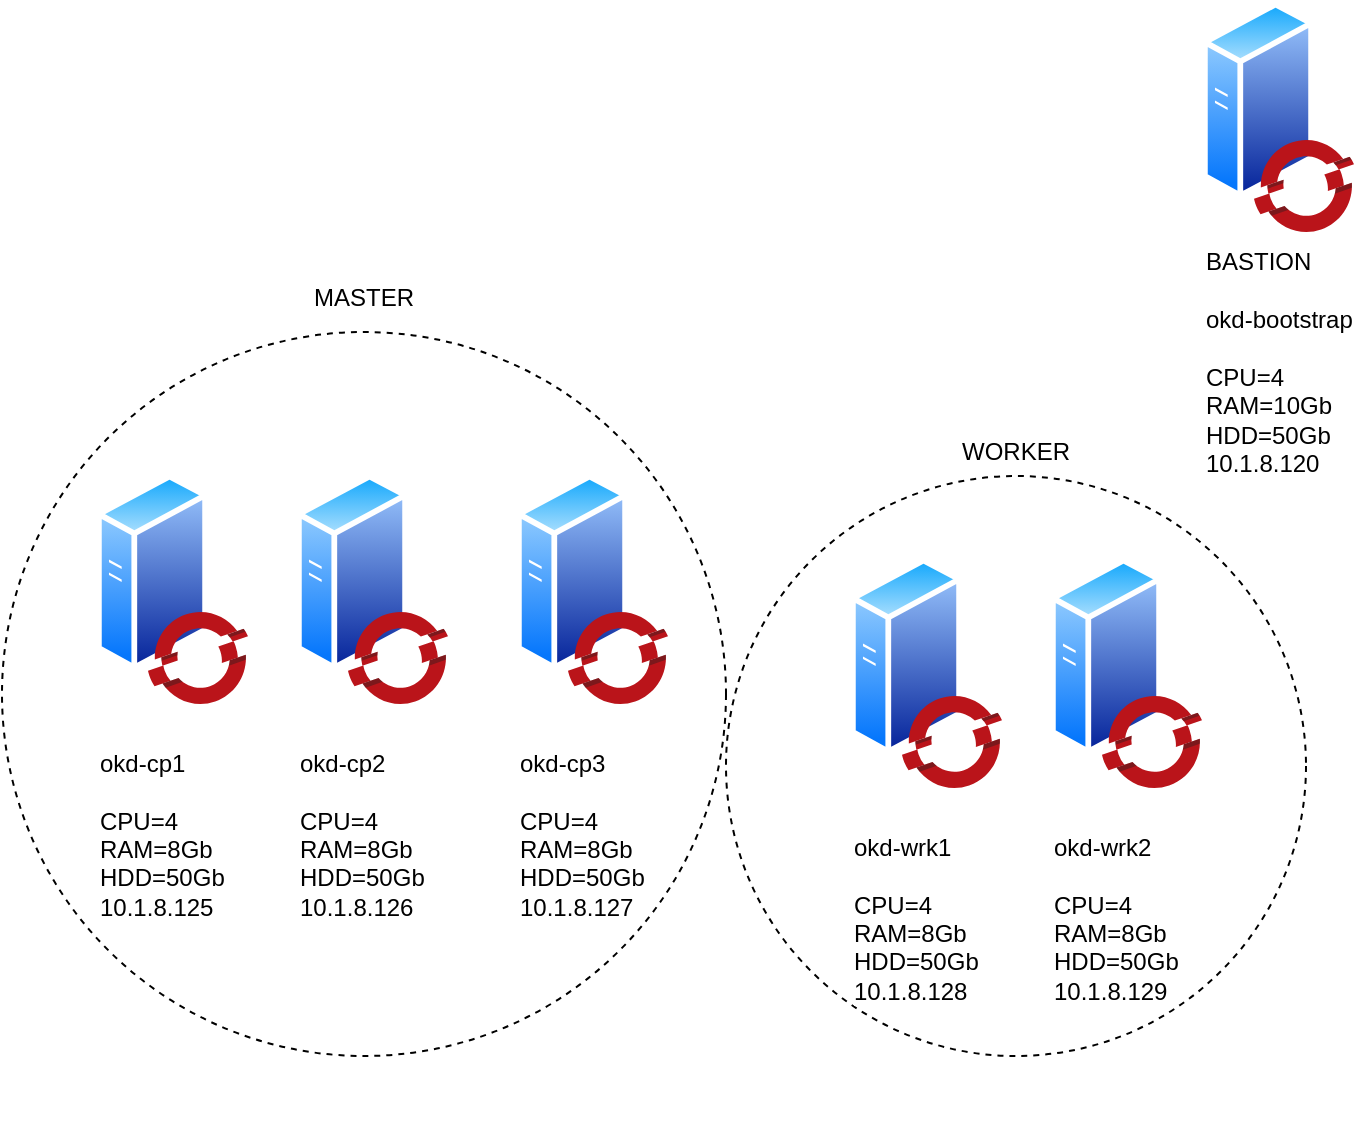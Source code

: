<mxfile version="14.1.8" type="github">
  <diagram id="qKItS9ODfsw4xPVkSacJ" name="Page-1">
    <mxGraphModel dx="946" dy="1745" grid="1" gridSize="10" guides="1" tooltips="1" connect="1" arrows="1" fold="1" page="1" pageScale="1" pageWidth="850" pageHeight="1100" math="0" shadow="0">
      <root>
        <mxCell id="0" />
        <mxCell id="1" parent="0" />
        <mxCell id="k5iY01TgsLt5zAKxNToZ-22" value="&lt;pre&gt;&lt;font face=&quot;Helvetica&quot;&gt;MASTER&lt;/font&gt;&lt;/pre&gt;&lt;pre&gt;&lt;font face=&quot;Helvetica&quot;&gt;&lt;br&gt;&lt;/font&gt;&lt;/pre&gt;&lt;pre&gt;&lt;font face=&quot;Helvetica&quot;&gt;&lt;br&gt;&lt;/font&gt;&lt;/pre&gt;&lt;pre&gt;&lt;font face=&quot;Helvetica&quot;&gt;&lt;br&gt;&lt;/font&gt;&lt;/pre&gt;&lt;pre&gt;&lt;font face=&quot;Helvetica&quot;&gt;&lt;br&gt;&lt;/font&gt;&lt;/pre&gt;&lt;pre&gt;&lt;font face=&quot;Helvetica&quot;&gt;&lt;br&gt;&lt;/font&gt;&lt;/pre&gt;&lt;pre&gt;&lt;font face=&quot;Helvetica&quot;&gt;&lt;br&gt;&lt;/font&gt;&lt;/pre&gt;&lt;pre&gt;&lt;font face=&quot;Helvetica&quot;&gt;&lt;br&gt;&lt;/font&gt;&lt;/pre&gt;&lt;pre&gt;&lt;font face=&quot;Helvetica&quot;&gt;&lt;br&gt;&lt;/font&gt;&lt;/pre&gt;&lt;pre&gt;&lt;font face=&quot;Helvetica&quot;&gt;&lt;br&gt;&lt;/font&gt;&lt;/pre&gt;&lt;pre&gt;&lt;font face=&quot;Helvetica&quot;&gt;&lt;br&gt;&lt;/font&gt;&lt;/pre&gt;&lt;pre&gt;&lt;font face=&quot;Helvetica&quot;&gt;&lt;br&gt;&lt;/font&gt;&lt;/pre&gt;&lt;pre&gt;&lt;font face=&quot;Helvetica&quot;&gt;&lt;br&gt;&lt;/font&gt;&lt;/pre&gt;&lt;pre&gt;&lt;font face=&quot;Helvetica&quot;&gt;&lt;br&gt;&lt;/font&gt;&lt;/pre&gt;&lt;pre&gt;&lt;font face=&quot;Helvetica&quot;&gt;&lt;br&gt;&lt;/font&gt;&lt;/pre&gt;&lt;pre&gt;&lt;br&gt;&lt;/pre&gt;" style="ellipse;whiteSpace=wrap;html=1;aspect=fixed;gradientColor=#ffffff;fillColor=none;dashed=1;shadow=0;sketch=0;" parent="1" vertex="1">
          <mxGeometry x="78" y="-442" width="362" height="362" as="geometry" />
        </mxCell>
        <mxCell id="k5iY01TgsLt5zAKxNToZ-19" value="" style="group" parent="1" vertex="1" connectable="0">
          <mxGeometry x="330" y="-370" width="110" height="330" as="geometry" />
        </mxCell>
        <mxCell id="k5iY01TgsLt5zAKxNToZ-20" value="&lt;br&gt;&lt;br&gt;okd-cp3&lt;br&gt;&lt;br&gt;CPU=4&lt;br&gt;RAM=8Gb&lt;br&gt;HDD=50Gb&lt;br&gt;10.1.8.127" style="aspect=fixed;perimeter=ellipsePerimeter;html=1;align=left;shadow=0;dashed=0;spacingTop=3;image;image=img/lib/active_directory/generic_server.svg;" parent="k5iY01TgsLt5zAKxNToZ-19" vertex="1">
          <mxGeometry x="5" y="-2" width="56" height="100" as="geometry" />
        </mxCell>
        <mxCell id="k5iY01TgsLt5zAKxNToZ-21" value="" style="aspect=fixed;html=1;points=[];align=center;image;fontSize=12;image=img/lib/mscae/OpenShift.svg;" parent="k5iY01TgsLt5zAKxNToZ-19" vertex="1">
          <mxGeometry x="31" y="68" width="50" height="46" as="geometry" />
        </mxCell>
        <mxCell id="k5iY01TgsLt5zAKxNToZ-9" value="" style="group" parent="1" vertex="1" connectable="0">
          <mxGeometry x="125" y="-372" width="76" height="116" as="geometry" />
        </mxCell>
        <mxCell id="k5iY01TgsLt5zAKxNToZ-5" value="&lt;br&gt;&lt;br&gt;okd-cp1&lt;br&gt;&lt;br&gt;CPU=4&lt;br&gt;RAM=8Gb&lt;br&gt;HDD=50Gb&lt;br&gt;10.1.8.125" style="aspect=fixed;perimeter=ellipsePerimeter;html=1;align=left;shadow=0;dashed=0;spacingTop=3;image;image=img/lib/active_directory/generic_server.svg;" parent="k5iY01TgsLt5zAKxNToZ-9" vertex="1">
          <mxGeometry width="56" height="100" as="geometry" />
        </mxCell>
        <mxCell id="k5iY01TgsLt5zAKxNToZ-6" value="" style="aspect=fixed;html=1;points=[];align=center;image;fontSize=12;image=img/lib/mscae/OpenShift.svg;" parent="k5iY01TgsLt5zAKxNToZ-9" vertex="1">
          <mxGeometry x="26" y="70" width="50" height="46" as="geometry" />
        </mxCell>
        <mxCell id="k5iY01TgsLt5zAKxNToZ-10" value="" style="group" parent="1" vertex="1" connectable="0">
          <mxGeometry x="225" y="-372" width="76" height="116" as="geometry" />
        </mxCell>
        <mxCell id="k5iY01TgsLt5zAKxNToZ-11" value="&lt;br&gt;&lt;br&gt;okd-cp2&lt;br&gt;&lt;br&gt;CPU=4&lt;br&gt;RAM=8Gb&lt;br&gt;HDD=50Gb&lt;br&gt;10.1.8.126" style="aspect=fixed;perimeter=ellipsePerimeter;html=1;align=left;shadow=0;dashed=0;spacingTop=3;image;image=img/lib/active_directory/generic_server.svg;" parent="k5iY01TgsLt5zAKxNToZ-10" vertex="1">
          <mxGeometry width="56" height="100" as="geometry" />
        </mxCell>
        <mxCell id="k5iY01TgsLt5zAKxNToZ-12" value="" style="aspect=fixed;html=1;points=[];align=center;image;fontSize=12;image=img/lib/mscae/OpenShift.svg;" parent="k5iY01TgsLt5zAKxNToZ-10" vertex="1">
          <mxGeometry x="26" y="70" width="50" height="46" as="geometry" />
        </mxCell>
        <mxCell id="k5iY01TgsLt5zAKxNToZ-24" value="&lt;pre&gt;&lt;font face=&quot;Helvetica&quot;&gt;WORKER&lt;br&gt;&lt;br&gt;&lt;br&gt;&lt;br&gt;&lt;br&gt;&lt;br&gt;&lt;br&gt;&lt;br&gt;&lt;br&gt;&lt;br&gt;&lt;br&gt;&lt;br&gt;&lt;br&gt;&lt;br&gt;&lt;br&gt;&lt;br&gt;&lt;br&gt;&lt;br&gt;&lt;br&gt;&lt;br&gt;&lt;br&gt;&lt;/font&gt;&lt;/pre&gt;&lt;pre&gt;&lt;font face=&quot;Helvetica&quot;&gt;&lt;br&gt;&lt;/font&gt;&lt;/pre&gt;" style="ellipse;whiteSpace=wrap;html=1;aspect=fixed;gradientColor=#ffffff;fillColor=none;dashed=1;shadow=0;sketch=0;" parent="1" vertex="1">
          <mxGeometry x="440" y="-370" width="290" height="290" as="geometry" />
        </mxCell>
        <mxCell id="k5iY01TgsLt5zAKxNToZ-25" value="&lt;br&gt;BASTION&lt;br&gt;&lt;br&gt;okd-bootstrap&lt;br&gt;&lt;br&gt;CPU=4&lt;br&gt;RAM=10Gb&lt;br&gt;HDD=50Gb&lt;br&gt;10.1.8.120" style="aspect=fixed;perimeter=ellipsePerimeter;html=1;align=left;shadow=0;dashed=0;spacingTop=3;image;image=img/lib/active_directory/generic_server.svg;" parent="1" vertex="1">
          <mxGeometry x="678" y="-608" width="56" height="100" as="geometry" />
        </mxCell>
        <mxCell id="k5iY01TgsLt5zAKxNToZ-26" value="" style="aspect=fixed;html=1;points=[];align=center;image;fontSize=12;image=img/lib/mscae/OpenShift.svg;" parent="1" vertex="1">
          <mxGeometry x="704" y="-538" width="50" height="46" as="geometry" />
        </mxCell>
        <mxCell id="k5iY01TgsLt5zAKxNToZ-27" value="" style="group" parent="1" vertex="1" connectable="0">
          <mxGeometry x="502" y="-330" width="76" height="116" as="geometry" />
        </mxCell>
        <mxCell id="k5iY01TgsLt5zAKxNToZ-28" value="&lt;br&gt;&lt;br&gt;okd-wrk1&lt;br&gt;&lt;br&gt;CPU=4&lt;br&gt;RAM=8Gb&lt;br&gt;HDD=50Gb&lt;br&gt;10.1.8.128" style="aspect=fixed;perimeter=ellipsePerimeter;html=1;align=left;shadow=0;dashed=0;spacingTop=3;image;image=img/lib/active_directory/generic_server.svg;" parent="k5iY01TgsLt5zAKxNToZ-27" vertex="1">
          <mxGeometry width="56" height="100" as="geometry" />
        </mxCell>
        <mxCell id="k5iY01TgsLt5zAKxNToZ-29" value="" style="aspect=fixed;html=1;points=[];align=center;image;fontSize=12;image=img/lib/mscae/OpenShift.svg;" parent="k5iY01TgsLt5zAKxNToZ-27" vertex="1">
          <mxGeometry x="26" y="70" width="50" height="46" as="geometry" />
        </mxCell>
        <mxCell id="k5iY01TgsLt5zAKxNToZ-30" value="" style="group" parent="1" vertex="1" connectable="0">
          <mxGeometry x="602" y="-330" width="76" height="116" as="geometry" />
        </mxCell>
        <mxCell id="k5iY01TgsLt5zAKxNToZ-31" value="&lt;br&gt;&lt;br&gt;okd-wrk2&lt;br&gt;&lt;br&gt;CPU=4&lt;br&gt;RAM=8Gb&lt;br&gt;HDD=50Gb&lt;br&gt;10.1.8.129" style="aspect=fixed;perimeter=ellipsePerimeter;html=1;align=left;shadow=0;dashed=0;spacingTop=3;image;image=img/lib/active_directory/generic_server.svg;" parent="k5iY01TgsLt5zAKxNToZ-30" vertex="1">
          <mxGeometry width="56" height="100" as="geometry" />
        </mxCell>
        <mxCell id="k5iY01TgsLt5zAKxNToZ-32" value="" style="aspect=fixed;html=1;points=[];align=center;image;fontSize=12;image=img/lib/mscae/OpenShift.svg;" parent="k5iY01TgsLt5zAKxNToZ-30" vertex="1">
          <mxGeometry x="26" y="70" width="50" height="46" as="geometry" />
        </mxCell>
      </root>
    </mxGraphModel>
  </diagram>
</mxfile>
